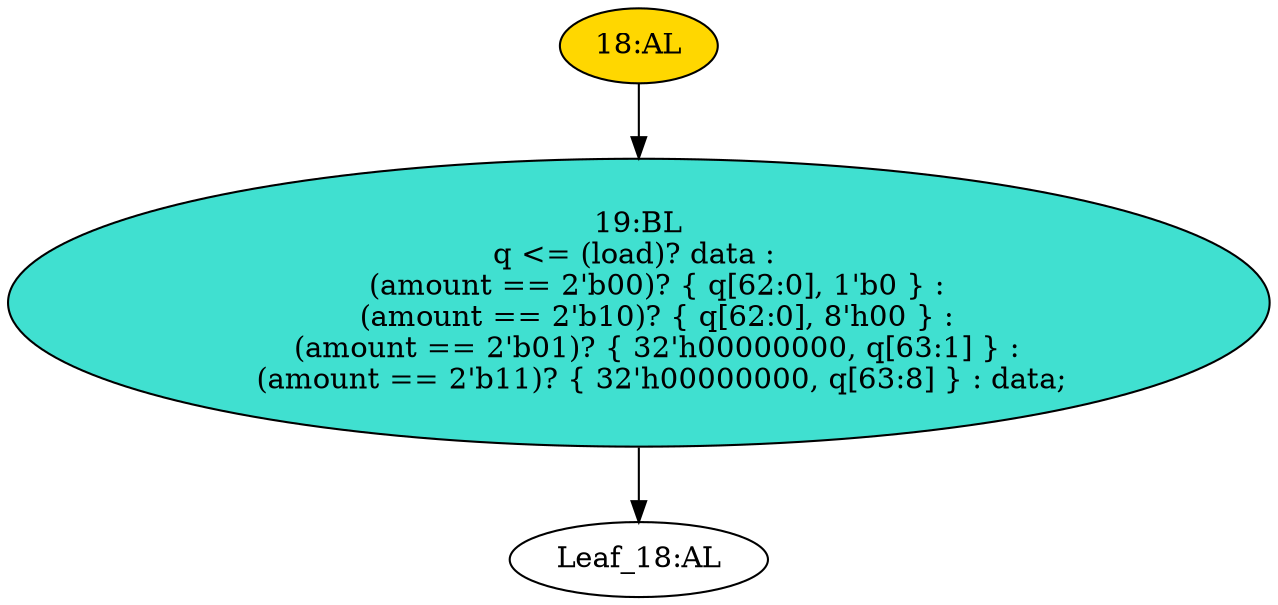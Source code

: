 strict digraph "" {
	node [label="\N"];
	"18:AL"	[ast="<pyverilog.vparser.ast.Always object at 0x7fea8f4c8050>",
		clk_sens=True,
		fillcolor=gold,
		label="18:AL",
		sens="['clk']",
		statements="[]",
		style=filled,
		typ=Always,
		use_var="['load', 'q', 'amount', 'data']"];
	"19:BL"	[ast="<pyverilog.vparser.ast.Block object at 0x7fea8f4c8210>",
		fillcolor=turquoise,
		label="19:BL
q <= (load)? data : 
     (amount == 2'b00)? { q[62:0], 1'b0 } : 
     (amount == 2'b10)? { q[62:0], 8'h00 } : 
     (amount == \
2'b01)? { 32'h00000000, q[63:1] } : 
     (amount == 2'b11)? { 32'h00000000, q[63:8] } : data;",
		statements="[<pyverilog.vparser.ast.NonblockingSubstitution object at 0x7fea8f4c8250>]",
		style=filled,
		typ=Block];
	"18:AL" -> "19:BL"	[cond="[]",
		lineno=None];
	"Leaf_18:AL"	[def_var="['q']",
		label="Leaf_18:AL"];
	"19:BL" -> "Leaf_18:AL"	[cond="[]",
		lineno=None];
}
